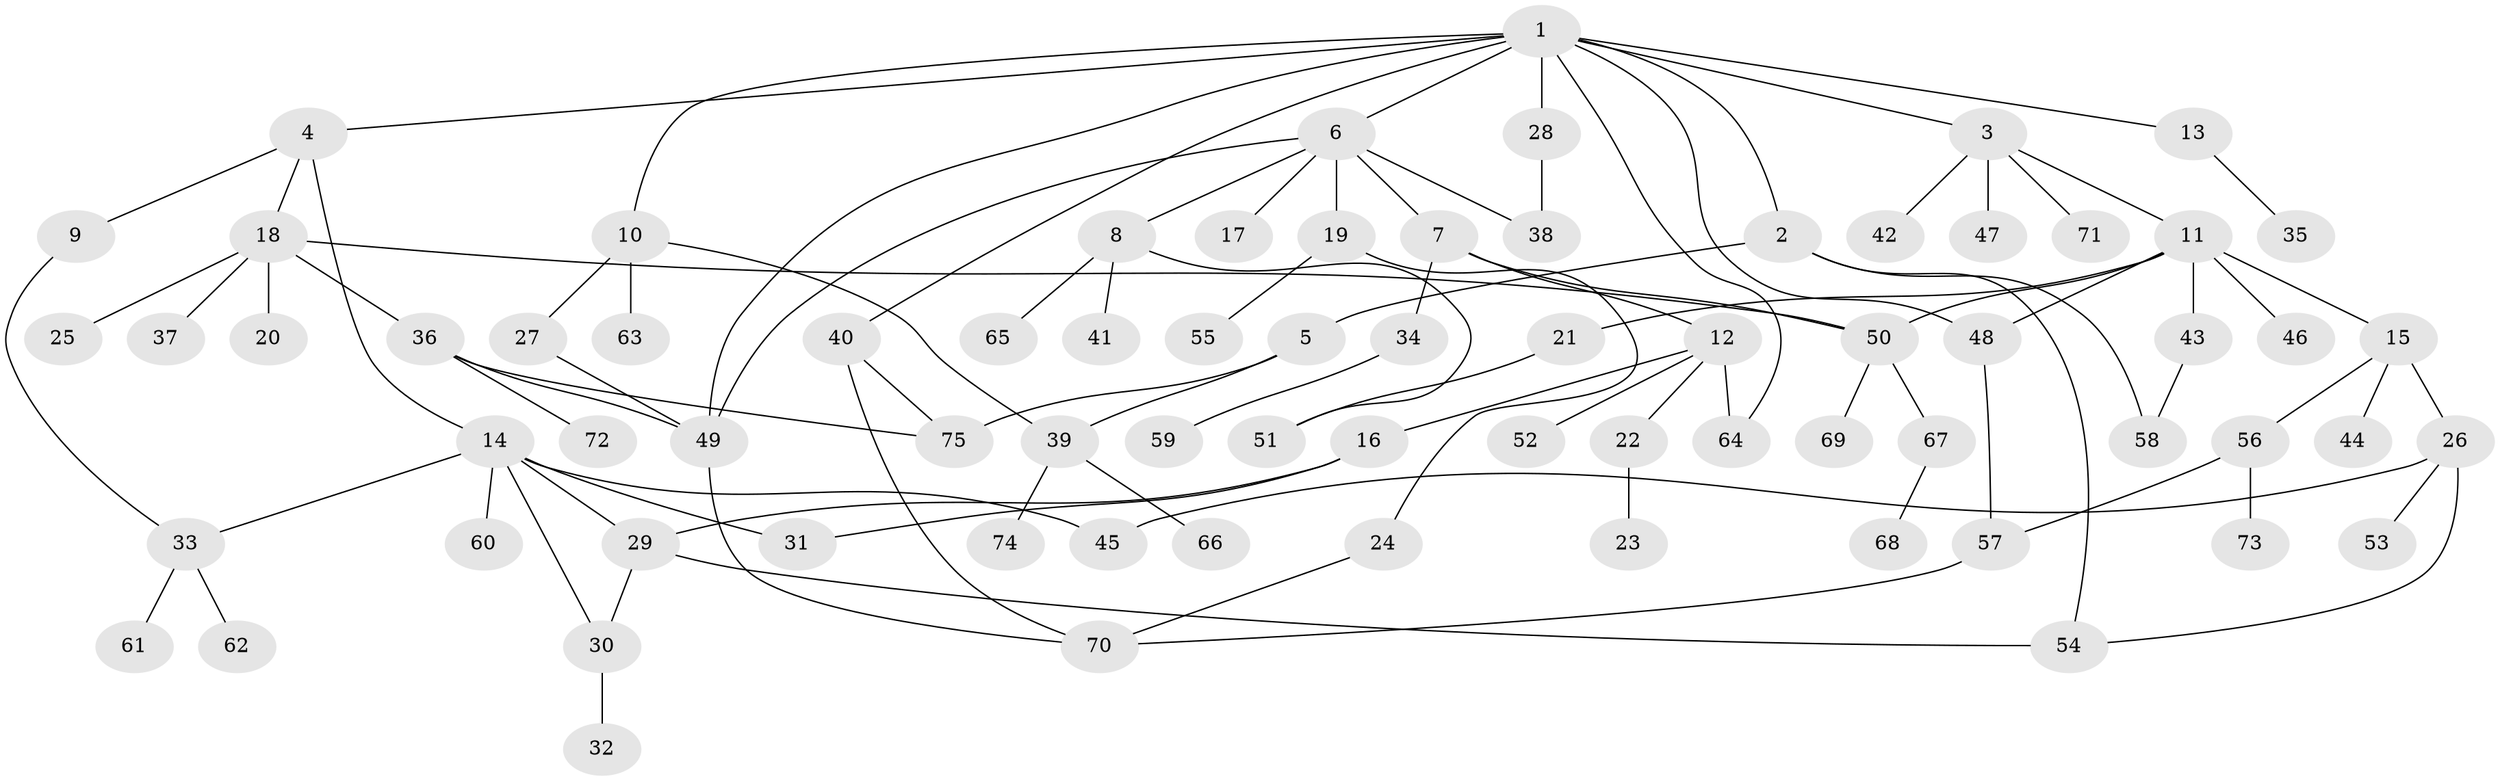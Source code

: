 // coarse degree distribution, {2: 0.045454545454545456, 1: 0.7727272727272727, 3: 0.09090909090909091, 4: 0.045454545454545456, 17: 0.045454545454545456}
// Generated by graph-tools (version 1.1) at 2025/45/03/04/25 21:45:31]
// undirected, 75 vertices, 98 edges
graph export_dot {
graph [start="1"]
  node [color=gray90,style=filled];
  1;
  2;
  3;
  4;
  5;
  6;
  7;
  8;
  9;
  10;
  11;
  12;
  13;
  14;
  15;
  16;
  17;
  18;
  19;
  20;
  21;
  22;
  23;
  24;
  25;
  26;
  27;
  28;
  29;
  30;
  31;
  32;
  33;
  34;
  35;
  36;
  37;
  38;
  39;
  40;
  41;
  42;
  43;
  44;
  45;
  46;
  47;
  48;
  49;
  50;
  51;
  52;
  53;
  54;
  55;
  56;
  57;
  58;
  59;
  60;
  61;
  62;
  63;
  64;
  65;
  66;
  67;
  68;
  69;
  70;
  71;
  72;
  73;
  74;
  75;
  1 -- 2;
  1 -- 3;
  1 -- 4;
  1 -- 6;
  1 -- 10;
  1 -- 13;
  1 -- 28;
  1 -- 40;
  1 -- 49;
  1 -- 64;
  1 -- 48;
  2 -- 5;
  2 -- 58;
  2 -- 54;
  3 -- 11;
  3 -- 42;
  3 -- 47;
  3 -- 71;
  4 -- 9;
  4 -- 14;
  4 -- 18;
  5 -- 39;
  5 -- 75;
  6 -- 7;
  6 -- 8;
  6 -- 17;
  6 -- 19;
  6 -- 38;
  6 -- 49;
  7 -- 12;
  7 -- 34;
  7 -- 50;
  8 -- 41;
  8 -- 51;
  8 -- 65;
  9 -- 33;
  10 -- 27;
  10 -- 63;
  10 -- 39;
  11 -- 15;
  11 -- 21;
  11 -- 43;
  11 -- 46;
  11 -- 48;
  11 -- 50;
  12 -- 16;
  12 -- 22;
  12 -- 52;
  12 -- 64;
  13 -- 35;
  14 -- 30;
  14 -- 31;
  14 -- 60;
  14 -- 45;
  14 -- 33;
  14 -- 29;
  15 -- 26;
  15 -- 44;
  15 -- 56;
  16 -- 29;
  16 -- 31;
  18 -- 20;
  18 -- 25;
  18 -- 36;
  18 -- 37;
  18 -- 50;
  19 -- 24;
  19 -- 55;
  21 -- 51;
  22 -- 23;
  24 -- 70;
  26 -- 45;
  26 -- 53;
  26 -- 54;
  27 -- 49;
  28 -- 38;
  29 -- 54;
  29 -- 30;
  30 -- 32;
  33 -- 61;
  33 -- 62;
  34 -- 59;
  36 -- 72;
  36 -- 75;
  36 -- 49;
  39 -- 66;
  39 -- 74;
  40 -- 70;
  40 -- 75;
  43 -- 58;
  48 -- 57;
  49 -- 70;
  50 -- 67;
  50 -- 69;
  56 -- 73;
  56 -- 57;
  57 -- 70;
  67 -- 68;
}
